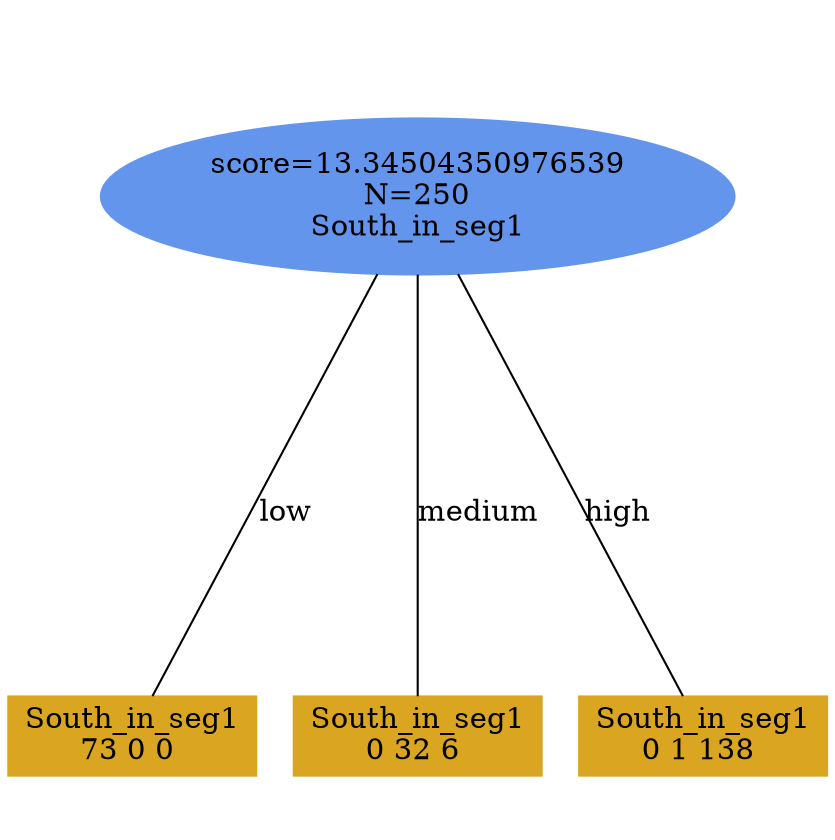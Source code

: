 digraph "DD" {
size = "7.5,10"
ratio=1.0;
center = true;
edge [dir = none];
{ rank = same; node [shape=ellipse, style=filled, color=cornflowerblue];"1243" [label="score=13.34504350976539\nN=250\nSouth_in_seg1"];}
{ rank = same; node [shape=box, style=filled, color=goldenrod];"1244" [label="South_in_seg1\n73 0 0 "];}
{ rank = same; node [shape=box, style=filled, color=goldenrod];"1245" [label="South_in_seg1\n0 32 6 "];}
{ rank = same; node [shape=box, style=filled, color=goldenrod];"1246" [label="South_in_seg1\n0 1 138 "];}
"1243" -> "1244" [label = "low"];
"1243" -> "1245" [label = "medium"];
"1243" -> "1246" [label = "high"];

}